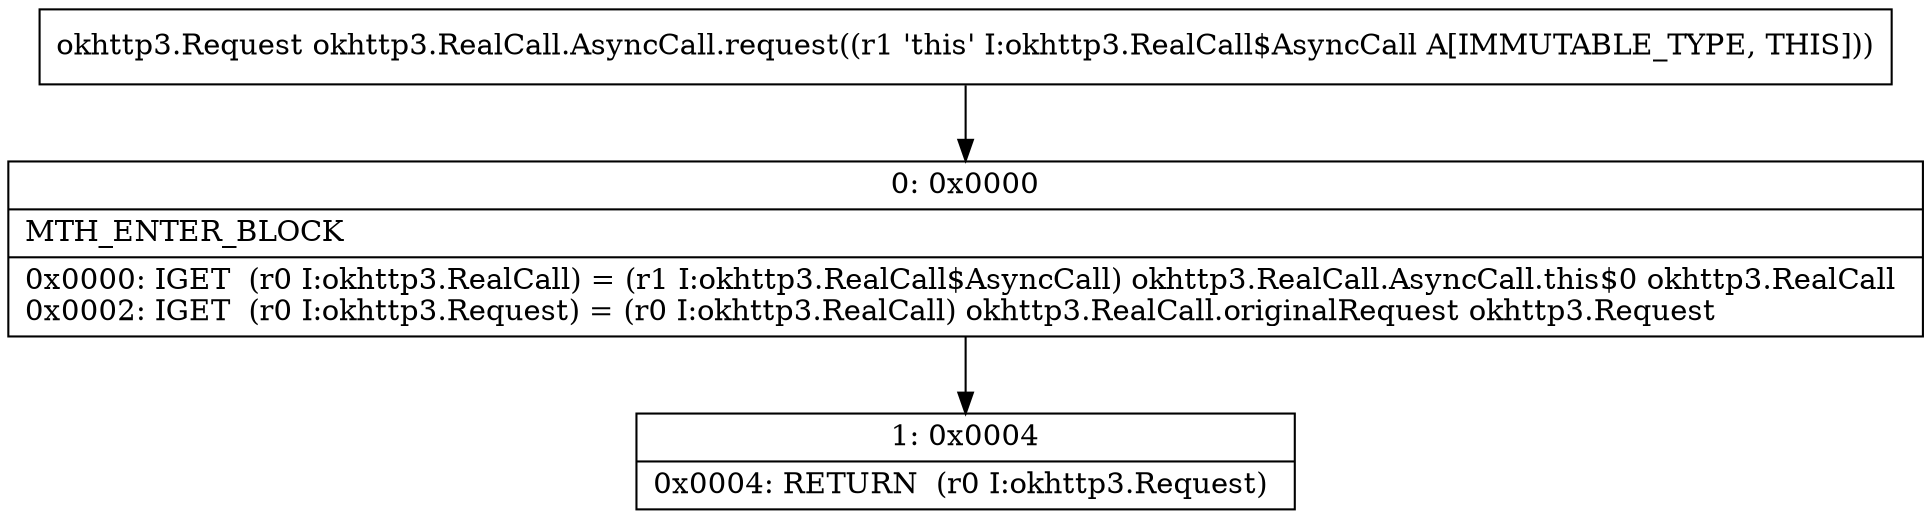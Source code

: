digraph "CFG forokhttp3.RealCall.AsyncCall.request()Lokhttp3\/Request;" {
Node_0 [shape=record,label="{0\:\ 0x0000|MTH_ENTER_BLOCK\l|0x0000: IGET  (r0 I:okhttp3.RealCall) = (r1 I:okhttp3.RealCall$AsyncCall) okhttp3.RealCall.AsyncCall.this$0 okhttp3.RealCall \l0x0002: IGET  (r0 I:okhttp3.Request) = (r0 I:okhttp3.RealCall) okhttp3.RealCall.originalRequest okhttp3.Request \l}"];
Node_1 [shape=record,label="{1\:\ 0x0004|0x0004: RETURN  (r0 I:okhttp3.Request) \l}"];
MethodNode[shape=record,label="{okhttp3.Request okhttp3.RealCall.AsyncCall.request((r1 'this' I:okhttp3.RealCall$AsyncCall A[IMMUTABLE_TYPE, THIS])) }"];
MethodNode -> Node_0;
Node_0 -> Node_1;
}

